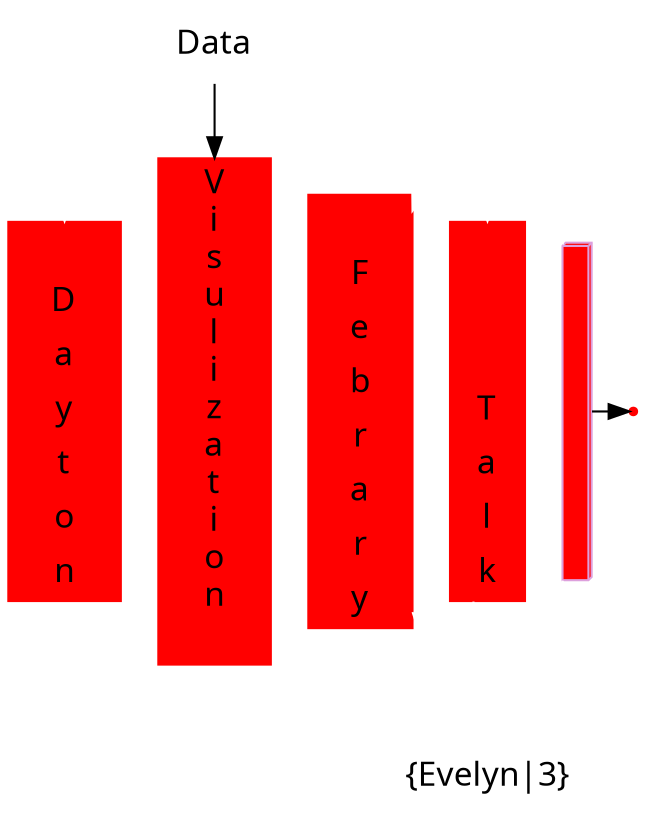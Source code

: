 digraph tree {
compound=true;
 graph [fontsize=18 fontname="Verdana"];
 node [fontsize=16 fontname="Verdana",  color=red, style=filled];

dot[label="",color=white,style=filled]

Dat[label="{|D|a|y|t|o|n}",shape=record,  ]
Data[label="Data",shape=box,color=white,  ]
Vis[label="V\ni\ns\nu\nl\ni\nz\na\nt\ni\no\nn\n\n",shape=box, ]
dot2[label="",color=white,style=filled]
date[label="{|F|e|b|r|a|r|y}",shape=record,width=.7 ]
wht[label="{ |||T|a|l|k}",shape=record,width=.5 ]
dot3[label="{Evelyn|3}",color=white,]
emty[label="",shape=box3d,fillcolor=red,color=plum width=.2,height=2.25]
emty1[label="",shape=point]

dot->Dat[color=white]
Data->Vis
dot2->{date,wht,emty}->dot3[color=white]
wht->dot3[color=none]
emty->emty1
{rank=same;date,wht,emty,emty1}
}
